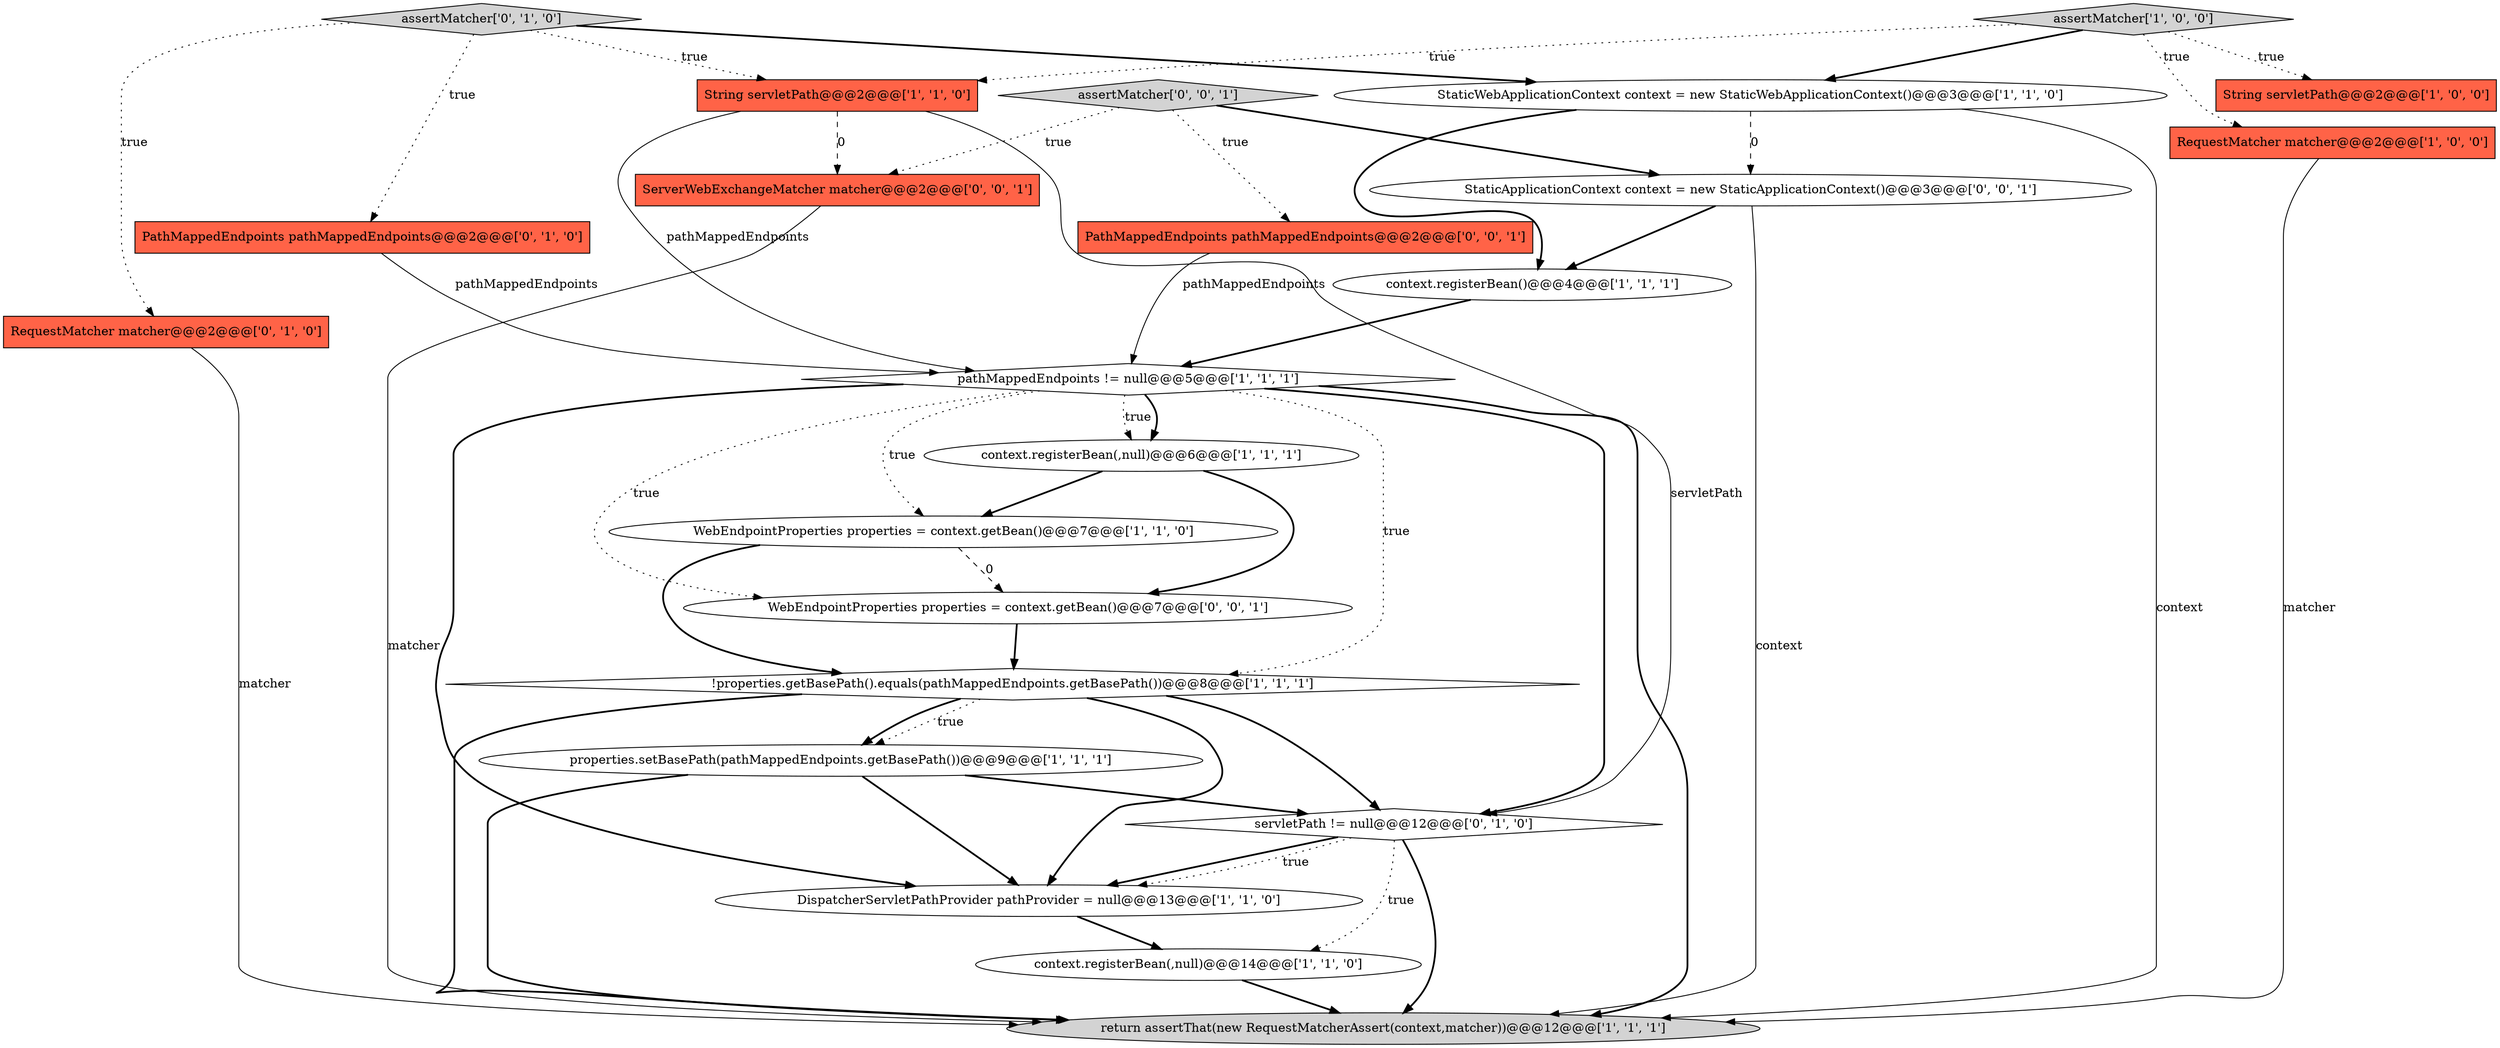 digraph {
19 [style = filled, label = "WebEndpointProperties properties = context.getBean()@@@7@@@['0', '0', '1']", fillcolor = white, shape = ellipse image = "AAA0AAABBB3BBB"];
5 [style = filled, label = "return assertThat(new RequestMatcherAssert(context,matcher))@@@12@@@['1', '1', '1']", fillcolor = lightgray, shape = ellipse image = "AAA0AAABBB1BBB"];
6 [style = filled, label = "context.registerBean(,null)@@@6@@@['1', '1', '1']", fillcolor = white, shape = ellipse image = "AAA0AAABBB1BBB"];
11 [style = filled, label = "pathMappedEndpoints != null@@@5@@@['1', '1', '1']", fillcolor = white, shape = diamond image = "AAA0AAABBB1BBB"];
10 [style = filled, label = "String servletPath@@@2@@@['1', '1', '0']", fillcolor = tomato, shape = box image = "AAA0AAABBB1BBB"];
14 [style = filled, label = "PathMappedEndpoints pathMappedEndpoints@@@2@@@['0', '1', '0']", fillcolor = tomato, shape = box image = "AAA0AAABBB2BBB"];
18 [style = filled, label = "PathMappedEndpoints pathMappedEndpoints@@@2@@@['0', '0', '1']", fillcolor = tomato, shape = box image = "AAA0AAABBB3BBB"];
2 [style = filled, label = "DispatcherServletPathProvider pathProvider = null@@@13@@@['1', '1', '0']", fillcolor = white, shape = ellipse image = "AAA0AAABBB1BBB"];
22 [style = filled, label = "StaticApplicationContext context = new StaticApplicationContext()@@@3@@@['0', '0', '1']", fillcolor = white, shape = ellipse image = "AAA0AAABBB3BBB"];
21 [style = filled, label = "ServerWebExchangeMatcher matcher@@@2@@@['0', '0', '1']", fillcolor = tomato, shape = box image = "AAA0AAABBB3BBB"];
17 [style = filled, label = "RequestMatcher matcher@@@2@@@['0', '1', '0']", fillcolor = tomato, shape = box image = "AAA0AAABBB2BBB"];
9 [style = filled, label = "RequestMatcher matcher@@@2@@@['1', '0', '0']", fillcolor = tomato, shape = box image = "AAA0AAABBB1BBB"];
0 [style = filled, label = "WebEndpointProperties properties = context.getBean()@@@7@@@['1', '1', '0']", fillcolor = white, shape = ellipse image = "AAA0AAABBB1BBB"];
3 [style = filled, label = "String servletPath@@@2@@@['1', '0', '0']", fillcolor = tomato, shape = box image = "AAA0AAABBB1BBB"];
7 [style = filled, label = "!properties.getBasePath().equals(pathMappedEndpoints.getBasePath())@@@8@@@['1', '1', '1']", fillcolor = white, shape = diamond image = "AAA0AAABBB1BBB"];
8 [style = filled, label = "assertMatcher['1', '0', '0']", fillcolor = lightgray, shape = diamond image = "AAA0AAABBB1BBB"];
13 [style = filled, label = "context.registerBean(,null)@@@14@@@['1', '1', '0']", fillcolor = white, shape = ellipse image = "AAA0AAABBB1BBB"];
12 [style = filled, label = "context.registerBean()@@@4@@@['1', '1', '1']", fillcolor = white, shape = ellipse image = "AAA0AAABBB1BBB"];
15 [style = filled, label = "servletPath != null@@@12@@@['0', '1', '0']", fillcolor = white, shape = diamond image = "AAA1AAABBB2BBB"];
4 [style = filled, label = "StaticWebApplicationContext context = new StaticWebApplicationContext()@@@3@@@['1', '1', '0']", fillcolor = white, shape = ellipse image = "AAA0AAABBB1BBB"];
20 [style = filled, label = "assertMatcher['0', '0', '1']", fillcolor = lightgray, shape = diamond image = "AAA0AAABBB3BBB"];
1 [style = filled, label = "properties.setBasePath(pathMappedEndpoints.getBasePath())@@@9@@@['1', '1', '1']", fillcolor = white, shape = ellipse image = "AAA0AAABBB1BBB"];
16 [style = filled, label = "assertMatcher['0', '1', '0']", fillcolor = lightgray, shape = diamond image = "AAA0AAABBB2BBB"];
8->10 [style = dotted, label="true"];
0->19 [style = dashed, label="0"];
4->5 [style = solid, label="context"];
10->15 [style = solid, label="servletPath"];
15->13 [style = dotted, label="true"];
16->4 [style = bold, label=""];
8->4 [style = bold, label=""];
20->21 [style = dotted, label="true"];
0->7 [style = bold, label=""];
2->13 [style = bold, label=""];
20->18 [style = dotted, label="true"];
6->0 [style = bold, label=""];
20->22 [style = bold, label=""];
16->14 [style = dotted, label="true"];
10->21 [style = dashed, label="0"];
14->11 [style = solid, label="pathMappedEndpoints"];
11->0 [style = dotted, label="true"];
8->9 [style = dotted, label="true"];
11->7 [style = dotted, label="true"];
11->15 [style = bold, label=""];
7->1 [style = dotted, label="true"];
11->6 [style = bold, label=""];
6->19 [style = bold, label=""];
11->2 [style = bold, label=""];
15->2 [style = bold, label=""];
10->11 [style = solid, label="pathMappedEndpoints"];
21->5 [style = solid, label="matcher"];
9->5 [style = solid, label="matcher"];
11->19 [style = dotted, label="true"];
15->2 [style = dotted, label="true"];
16->10 [style = dotted, label="true"];
11->6 [style = dotted, label="true"];
15->5 [style = bold, label=""];
4->12 [style = bold, label=""];
1->15 [style = bold, label=""];
11->5 [style = bold, label=""];
7->5 [style = bold, label=""];
12->11 [style = bold, label=""];
7->15 [style = bold, label=""];
8->3 [style = dotted, label="true"];
7->1 [style = bold, label=""];
19->7 [style = bold, label=""];
22->12 [style = bold, label=""];
18->11 [style = solid, label="pathMappedEndpoints"];
16->17 [style = dotted, label="true"];
1->2 [style = bold, label=""];
13->5 [style = bold, label=""];
4->22 [style = dashed, label="0"];
17->5 [style = solid, label="matcher"];
22->5 [style = solid, label="context"];
1->5 [style = bold, label=""];
7->2 [style = bold, label=""];
}

